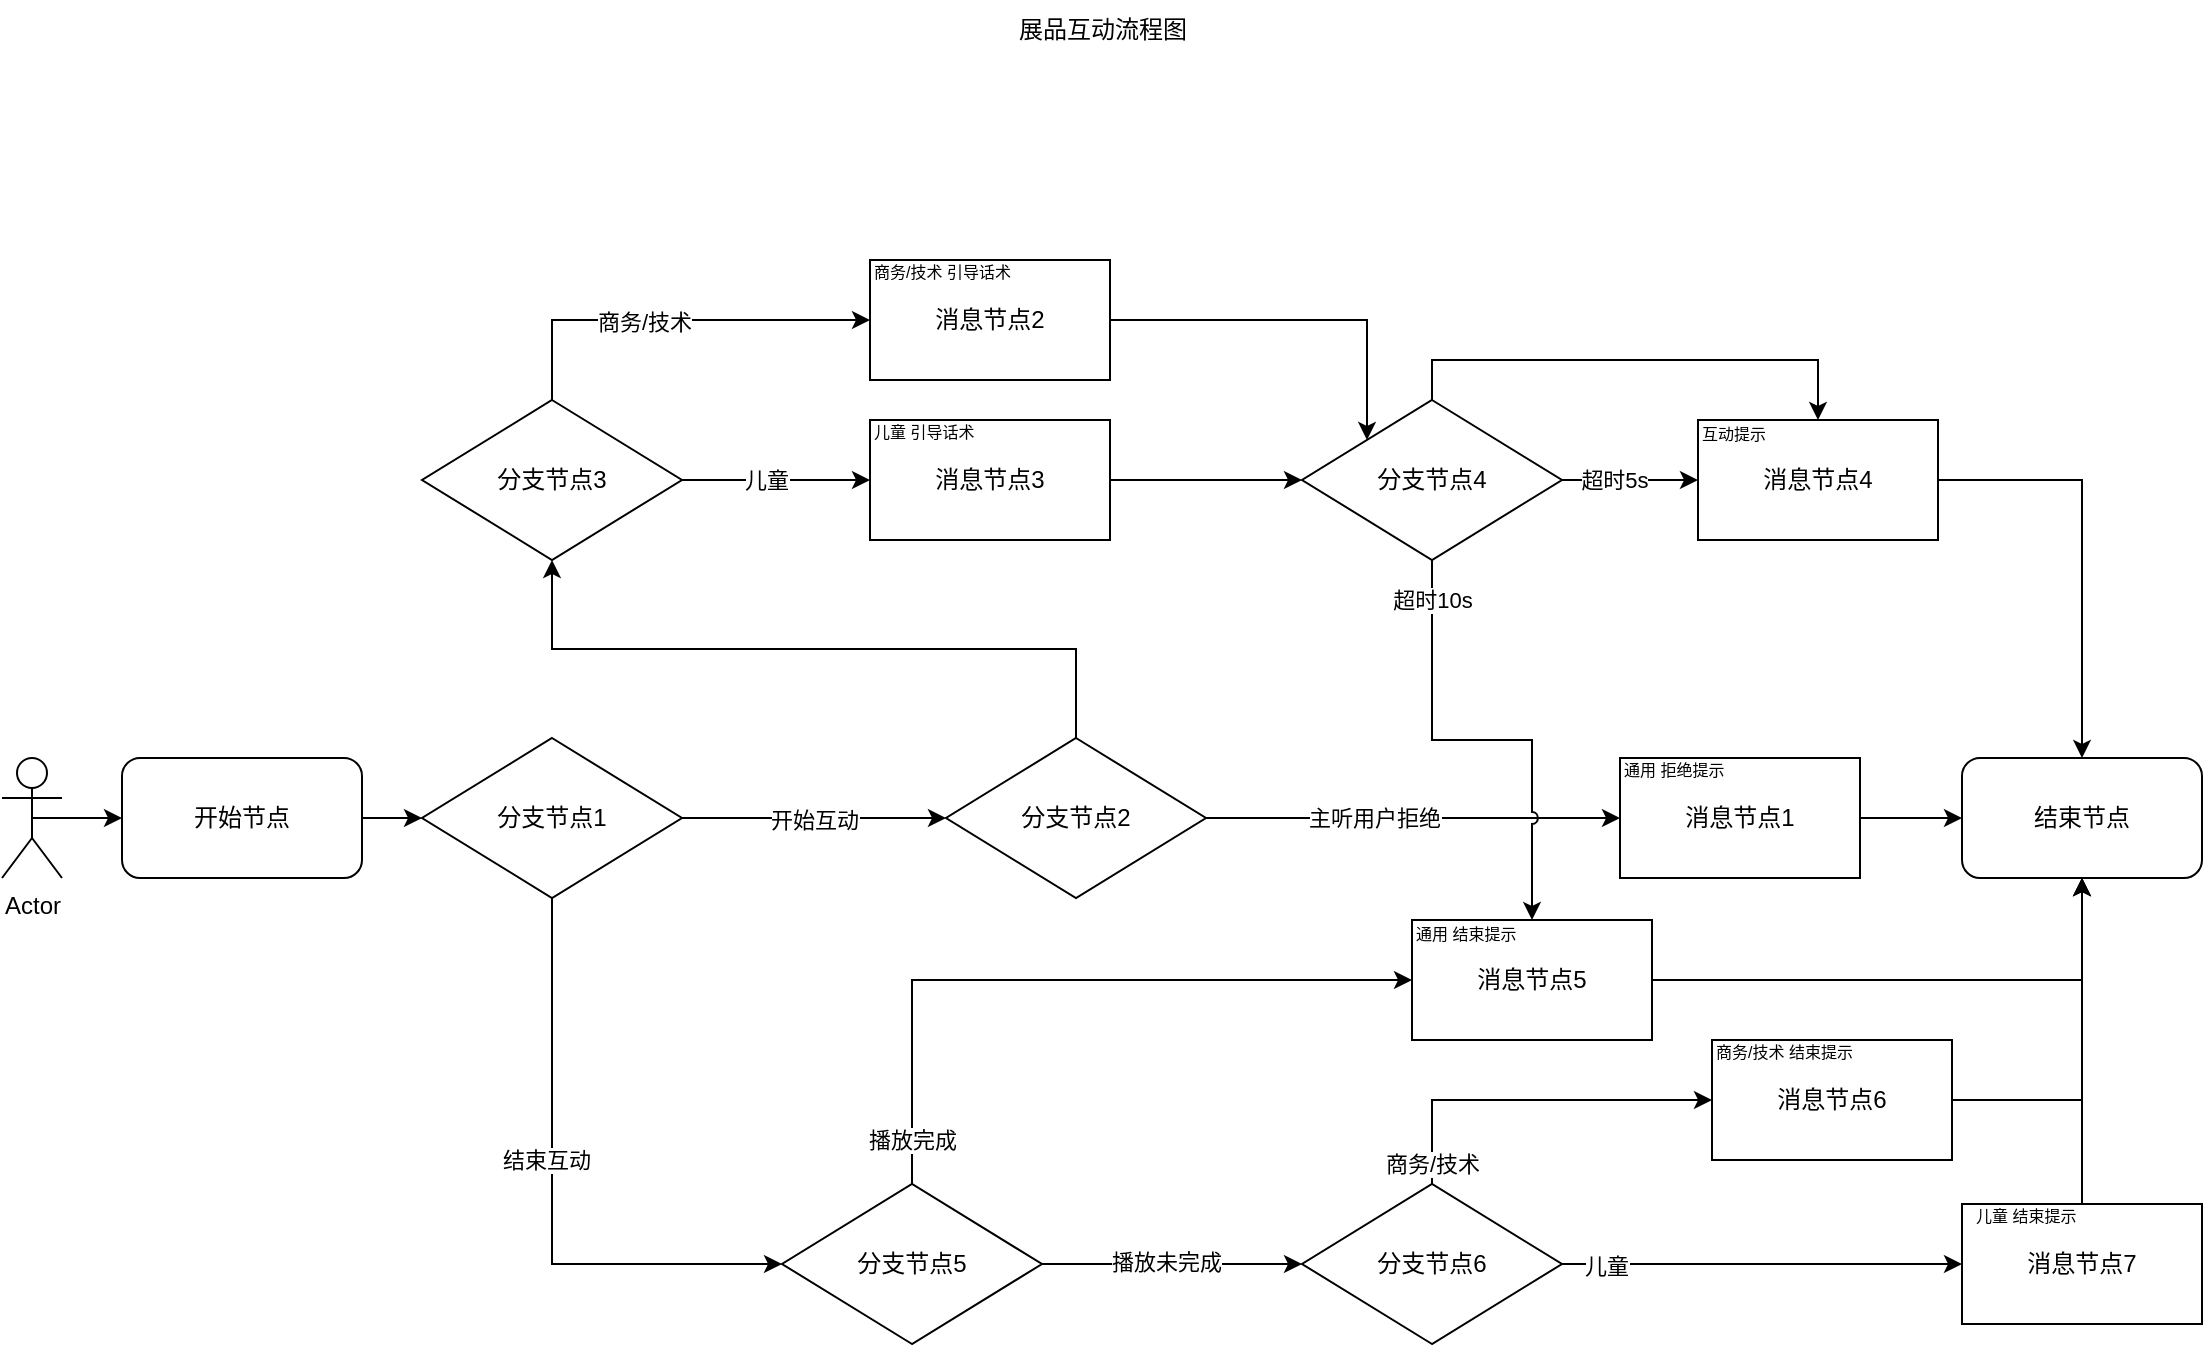 <mxfile version="26.0.5">
  <diagram name="第 1 页" id="XqIgpjNL912tUWsm86NY">
    <mxGraphModel dx="1163" dy="818" grid="1" gridSize="10" guides="1" tooltips="1" connect="1" arrows="1" fold="1" page="1" pageScale="1" pageWidth="1169" pageHeight="827" background="none" math="0" shadow="0">
      <root>
        <mxCell id="0" />
        <mxCell id="1" parent="0" />
        <mxCell id="jOU-Sw_w10BAUPFyjZc6-11" style="edgeStyle=orthogonalEdgeStyle;rounded=0;orthogonalLoop=1;jettySize=auto;html=1;exitX=0.5;exitY=0.5;exitDx=0;exitDy=0;exitPerimeter=0;" parent="1" source="jOU-Sw_w10BAUPFyjZc6-1" target="jOU-Sw_w10BAUPFyjZc6-2" edge="1">
          <mxGeometry relative="1" as="geometry" />
        </mxCell>
        <mxCell id="jOU-Sw_w10BAUPFyjZc6-1" value="Actor" style="shape=umlActor;verticalLabelPosition=bottom;verticalAlign=top;html=1;outlineConnect=0;" parent="1" vertex="1">
          <mxGeometry x="34" y="379" width="30" height="60" as="geometry" />
        </mxCell>
        <mxCell id="jOU-Sw_w10BAUPFyjZc6-4" style="edgeStyle=orthogonalEdgeStyle;rounded=0;orthogonalLoop=1;jettySize=auto;html=1;exitX=1;exitY=0.5;exitDx=0;exitDy=0;entryX=0;entryY=0.5;entryDx=0;entryDy=0;" parent="1" source="jOU-Sw_w10BAUPFyjZc6-2" target="jOU-Sw_w10BAUPFyjZc6-16" edge="1">
          <mxGeometry relative="1" as="geometry">
            <mxPoint x="304" y="409" as="targetPoint" />
          </mxGeometry>
        </mxCell>
        <mxCell id="jOU-Sw_w10BAUPFyjZc6-2" value="开始节点" style="rounded=1;whiteSpace=wrap;html=1;" parent="1" vertex="1">
          <mxGeometry x="94" y="379" width="120" height="60" as="geometry" />
        </mxCell>
        <mxCell id="jOU-Sw_w10BAUPFyjZc6-6" style="edgeStyle=orthogonalEdgeStyle;rounded=0;orthogonalLoop=1;jettySize=auto;html=1;exitX=1;exitY=0.5;exitDx=0;exitDy=0;entryX=0;entryY=0.5;entryDx=0;entryDy=0;" parent="1" source="jOU-Sw_w10BAUPFyjZc6-16" target="jOU-Sw_w10BAUPFyjZc6-15" edge="1">
          <mxGeometry relative="1" as="geometry">
            <mxPoint x="364" y="379" as="sourcePoint" />
            <mxPoint x="484" y="319" as="targetPoint" />
          </mxGeometry>
        </mxCell>
        <mxCell id="jOU-Sw_w10BAUPFyjZc6-19" value="开始互动" style="edgeLabel;html=1;align=center;verticalAlign=middle;resizable=0;points=[];" parent="jOU-Sw_w10BAUPFyjZc6-6" vertex="1" connectable="0">
          <mxGeometry x="-0.005" y="-1" relative="1" as="geometry">
            <mxPoint as="offset" />
          </mxGeometry>
        </mxCell>
        <mxCell id="jOU-Sw_w10BAUPFyjZc6-13" style="edgeStyle=orthogonalEdgeStyle;rounded=0;orthogonalLoop=1;jettySize=auto;html=1;exitX=0.5;exitY=0;exitDx=0;exitDy=0;entryX=0.5;entryY=1;entryDx=0;entryDy=0;" parent="1" source="jOU-Sw_w10BAUPFyjZc6-15" target="jOU-Sw_w10BAUPFyjZc6-55" edge="1">
          <mxGeometry relative="1" as="geometry">
            <mxPoint x="544" y="289" as="sourcePoint" />
            <mxPoint x="390" y="290" as="targetPoint" />
          </mxGeometry>
        </mxCell>
        <mxCell id="jOU-Sw_w10BAUPFyjZc6-14" value="结束节点" style="rounded=1;whiteSpace=wrap;html=1;" parent="1" vertex="1">
          <mxGeometry x="1014" y="379" width="120" height="60" as="geometry" />
        </mxCell>
        <mxCell id="jOU-Sw_w10BAUPFyjZc6-26" style="edgeStyle=orthogonalEdgeStyle;rounded=0;orthogonalLoop=1;jettySize=auto;html=1;exitX=1;exitY=0.5;exitDx=0;exitDy=0;entryX=0;entryY=0.5;entryDx=0;entryDy=0;jumpStyle=arc;" parent="1" source="jOU-Sw_w10BAUPFyjZc6-15" target="ggawzRl99f0782iFgvYf-14" edge="1">
          <mxGeometry relative="1" as="geometry">
            <mxPoint x="779" y="409" as="targetPoint" />
          </mxGeometry>
        </mxCell>
        <mxCell id="jOU-Sw_w10BAUPFyjZc6-28" value="主听用户拒绝" style="edgeLabel;html=1;align=center;verticalAlign=middle;resizable=0;points=[];" parent="jOU-Sw_w10BAUPFyjZc6-26" vertex="1" connectable="0">
          <mxGeometry x="0.106" y="-3" relative="1" as="geometry">
            <mxPoint x="-31" y="-3" as="offset" />
          </mxGeometry>
        </mxCell>
        <mxCell id="jOU-Sw_w10BAUPFyjZc6-15" value="分支节点2" style="rhombus;whiteSpace=wrap;html=1;" parent="1" vertex="1">
          <mxGeometry x="506" y="369" width="130" height="80" as="geometry" />
        </mxCell>
        <mxCell id="jOU-Sw_w10BAUPFyjZc6-18" style="edgeStyle=orthogonalEdgeStyle;rounded=0;orthogonalLoop=1;jettySize=auto;html=1;exitX=0.5;exitY=1;exitDx=0;exitDy=0;entryX=1;entryY=0.5;entryDx=0;entryDy=0;" parent="1" source="jOU-Sw_w10BAUPFyjZc6-16" target="jOU-Sw_w10BAUPFyjZc6-17" edge="1">
          <mxGeometry relative="1" as="geometry" />
        </mxCell>
        <mxCell id="jOU-Sw_w10BAUPFyjZc6-20" value="结束互动" style="edgeLabel;html=1;align=center;verticalAlign=middle;resizable=0;points=[];" parent="jOU-Sw_w10BAUPFyjZc6-18" vertex="1" connectable="0">
          <mxGeometry x="-0.12" y="-3" relative="1" as="geometry">
            <mxPoint as="offset" />
          </mxGeometry>
        </mxCell>
        <mxCell id="jOU-Sw_w10BAUPFyjZc6-16" value="分支节点1" style="rhombus;whiteSpace=wrap;html=1;" parent="1" vertex="1">
          <mxGeometry x="244" y="369" width="130" height="80" as="geometry" />
        </mxCell>
        <mxCell id="jOU-Sw_w10BAUPFyjZc6-45" style="edgeStyle=orthogonalEdgeStyle;rounded=0;orthogonalLoop=1;jettySize=auto;html=1;exitX=0;exitY=0.5;exitDx=0;exitDy=0;" parent="1" source="jOU-Sw_w10BAUPFyjZc6-17" target="jOU-Sw_w10BAUPFyjZc6-44" edge="1">
          <mxGeometry relative="1" as="geometry" />
        </mxCell>
        <mxCell id="jOU-Sw_w10BAUPFyjZc6-50" value="播放未完成" style="edgeLabel;html=1;align=center;verticalAlign=middle;resizable=0;points=[];" parent="jOU-Sw_w10BAUPFyjZc6-45" vertex="1" connectable="0">
          <mxGeometry x="-0.044" y="1" relative="1" as="geometry">
            <mxPoint as="offset" />
          </mxGeometry>
        </mxCell>
        <mxCell id="ggawzRl99f0782iFgvYf-10" style="edgeStyle=orthogonalEdgeStyle;rounded=0;orthogonalLoop=1;jettySize=auto;html=1;exitX=0.5;exitY=1;exitDx=0;exitDy=0;entryX=0;entryY=0.5;entryDx=0;entryDy=0;" parent="1" source="jOU-Sw_w10BAUPFyjZc6-17" target="ggawzRl99f0782iFgvYf-8" edge="1">
          <mxGeometry relative="1" as="geometry" />
        </mxCell>
        <mxCell id="ggawzRl99f0782iFgvYf-17" value="播放完成" style="edgeLabel;html=1;align=center;verticalAlign=middle;resizable=0;points=[];" parent="ggawzRl99f0782iFgvYf-10" vertex="1" connectable="0">
          <mxGeometry x="-0.876" relative="1" as="geometry">
            <mxPoint as="offset" />
          </mxGeometry>
        </mxCell>
        <mxCell id="jOU-Sw_w10BAUPFyjZc6-17" value="分支节点5" style="rhombus;whiteSpace=wrap;html=1;direction=west;" parent="1" vertex="1">
          <mxGeometry x="424" y="592" width="130" height="80" as="geometry" />
        </mxCell>
        <mxCell id="jOU-Sw_w10BAUPFyjZc6-37" style="edgeStyle=orthogonalEdgeStyle;rounded=0;orthogonalLoop=1;jettySize=auto;html=1;exitX=1;exitY=0.5;exitDx=0;exitDy=0;entryX=0;entryY=0.5;entryDx=0;entryDy=0;" parent="1" source="jOU-Sw_w10BAUPFyjZc6-21" target="jOU-Sw_w10BAUPFyjZc6-65" edge="1">
          <mxGeometry relative="1" as="geometry">
            <mxPoint x="954" y="250" as="targetPoint" />
          </mxGeometry>
        </mxCell>
        <mxCell id="jOU-Sw_w10BAUPFyjZc6-41" value="超时5s" style="edgeLabel;html=1;align=center;verticalAlign=middle;resizable=0;points=[];" parent="jOU-Sw_w10BAUPFyjZc6-37" vertex="1" connectable="0">
          <mxGeometry x="-0.661" y="1" relative="1" as="geometry">
            <mxPoint x="14" y="1" as="offset" />
          </mxGeometry>
        </mxCell>
        <mxCell id="jOU-Sw_w10BAUPFyjZc6-38" style="edgeStyle=orthogonalEdgeStyle;rounded=0;orthogonalLoop=1;jettySize=auto;html=1;exitX=0.5;exitY=1;exitDx=0;exitDy=0;entryX=0.5;entryY=0;entryDx=0;entryDy=0;jumpStyle=arc;" parent="1" source="jOU-Sw_w10BAUPFyjZc6-21" target="ggawzRl99f0782iFgvYf-8" edge="1">
          <mxGeometry relative="1" as="geometry">
            <mxPoint x="830" y="320" as="targetPoint" />
          </mxGeometry>
        </mxCell>
        <mxCell id="jOU-Sw_w10BAUPFyjZc6-39" style="edgeStyle=orthogonalEdgeStyle;rounded=0;orthogonalLoop=1;jettySize=auto;html=1;exitX=0.5;exitY=0;exitDx=0;exitDy=0;entryX=0.5;entryY=0;entryDx=0;entryDy=0;" parent="1" source="jOU-Sw_w10BAUPFyjZc6-21" target="jOU-Sw_w10BAUPFyjZc6-65" edge="1">
          <mxGeometry relative="1" as="geometry">
            <mxPoint x="1060" y="180" as="targetPoint" />
            <mxPoint x="779" y="190" as="sourcePoint" />
          </mxGeometry>
        </mxCell>
        <mxCell id="jOU-Sw_w10BAUPFyjZc6-40" value="超时10s" style="edgeLabel;html=1;align=center;verticalAlign=middle;resizable=0;points=[];" parent="jOU-Sw_w10BAUPFyjZc6-39" vertex="1" connectable="0">
          <mxGeometry x="-0.451" y="1" relative="1" as="geometry">
            <mxPoint x="-47" y="121" as="offset" />
          </mxGeometry>
        </mxCell>
        <mxCell id="jOU-Sw_w10BAUPFyjZc6-21" value="分支节点4" style="rhombus;whiteSpace=wrap;html=1;" parent="1" vertex="1">
          <mxGeometry x="684" y="200" width="130" height="80" as="geometry" />
        </mxCell>
        <mxCell id="jOU-Sw_w10BAUPFyjZc6-47" style="edgeStyle=orthogonalEdgeStyle;rounded=0;orthogonalLoop=1;jettySize=auto;html=1;exitX=0;exitY=0.5;exitDx=0;exitDy=0;entryX=0;entryY=0.5;entryDx=0;entryDy=0;" parent="1" source="jOU-Sw_w10BAUPFyjZc6-44" target="ggawzRl99f0782iFgvYf-4" edge="1">
          <mxGeometry relative="1" as="geometry">
            <mxPoint x="939" y="630" as="targetPoint" />
          </mxGeometry>
        </mxCell>
        <mxCell id="jOU-Sw_w10BAUPFyjZc6-53" value="儿童" style="edgeLabel;html=1;align=center;verticalAlign=middle;resizable=0;points=[];" parent="jOU-Sw_w10BAUPFyjZc6-47" vertex="1" connectable="0">
          <mxGeometry x="-0.778" y="-1" relative="1" as="geometry">
            <mxPoint as="offset" />
          </mxGeometry>
        </mxCell>
        <mxCell id="jOU-Sw_w10BAUPFyjZc6-70" style="edgeStyle=orthogonalEdgeStyle;rounded=0;orthogonalLoop=1;jettySize=auto;html=1;exitX=0.5;exitY=1;exitDx=0;exitDy=0;entryX=0;entryY=0.5;entryDx=0;entryDy=0;" parent="1" source="jOU-Sw_w10BAUPFyjZc6-44" target="ggawzRl99f0782iFgvYf-3" edge="1">
          <mxGeometry relative="1" as="geometry">
            <mxPoint x="859" y="490" as="targetPoint" />
          </mxGeometry>
        </mxCell>
        <mxCell id="ggawzRl99f0782iFgvYf-2" value="商务/技术" style="edgeLabel;html=1;align=center;verticalAlign=middle;resizable=0;points=[];" parent="jOU-Sw_w10BAUPFyjZc6-70" vertex="1" connectable="0">
          <mxGeometry x="-0.89" relative="1" as="geometry">
            <mxPoint as="offset" />
          </mxGeometry>
        </mxCell>
        <mxCell id="jOU-Sw_w10BAUPFyjZc6-44" value="分支节点6" style="rhombus;whiteSpace=wrap;html=1;direction=west;" parent="1" vertex="1">
          <mxGeometry x="684" y="592" width="130" height="80" as="geometry" />
        </mxCell>
        <mxCell id="jOU-Sw_w10BAUPFyjZc6-54" value="展品互动流程图" style="text;html=1;align=center;verticalAlign=middle;whiteSpace=wrap;rounded=0;" parent="1" vertex="1">
          <mxGeometry x="497" width="175" height="30" as="geometry" />
        </mxCell>
        <mxCell id="jOU-Sw_w10BAUPFyjZc6-71" style="edgeStyle=orthogonalEdgeStyle;rounded=0;orthogonalLoop=1;jettySize=auto;html=1;exitX=1;exitY=0.5;exitDx=0;exitDy=0;entryX=0;entryY=0.5;entryDx=0;entryDy=0;" parent="1" source="jOU-Sw_w10BAUPFyjZc6-55" target="jOU-Sw_w10BAUPFyjZc6-60" edge="1">
          <mxGeometry relative="1" as="geometry" />
        </mxCell>
        <mxCell id="jOU-Sw_w10BAUPFyjZc6-73" value="儿童" style="edgeLabel;html=1;align=center;verticalAlign=middle;resizable=0;points=[];" parent="jOU-Sw_w10BAUPFyjZc6-71" vertex="1" connectable="0">
          <mxGeometry x="-0.122" relative="1" as="geometry">
            <mxPoint as="offset" />
          </mxGeometry>
        </mxCell>
        <mxCell id="jOU-Sw_w10BAUPFyjZc6-55" value="分支节点3" style="rhombus;whiteSpace=wrap;html=1;" parent="1" vertex="1">
          <mxGeometry x="244" y="200" width="130" height="80" as="geometry" />
        </mxCell>
        <mxCell id="jOU-Sw_w10BAUPFyjZc6-57" style="edgeStyle=orthogonalEdgeStyle;rounded=0;orthogonalLoop=1;jettySize=auto;html=1;exitX=0.5;exitY=0;exitDx=0;exitDy=0;entryX=0;entryY=0.5;entryDx=0;entryDy=0;" parent="1" source="jOU-Sw_w10BAUPFyjZc6-55" target="jOU-Sw_w10BAUPFyjZc6-59" edge="1">
          <mxGeometry relative="1" as="geometry">
            <mxPoint x="381" y="150" as="targetPoint" />
          </mxGeometry>
        </mxCell>
        <mxCell id="jOU-Sw_w10BAUPFyjZc6-72" value="商务/技术" style="edgeLabel;html=1;align=center;verticalAlign=middle;resizable=0;points=[];" parent="jOU-Sw_w10BAUPFyjZc6-57" vertex="1" connectable="0">
          <mxGeometry x="-0.136" y="-1" relative="1" as="geometry">
            <mxPoint as="offset" />
          </mxGeometry>
        </mxCell>
        <mxCell id="jOU-Sw_w10BAUPFyjZc6-62" style="edgeStyle=orthogonalEdgeStyle;rounded=0;orthogonalLoop=1;jettySize=auto;html=1;exitX=1;exitY=0.5;exitDx=0;exitDy=0;entryX=0;entryY=0;entryDx=0;entryDy=0;" parent="1" source="jOU-Sw_w10BAUPFyjZc6-59" target="jOU-Sw_w10BAUPFyjZc6-21" edge="1">
          <mxGeometry relative="1" as="geometry">
            <mxPoint x="679" y="259" as="targetPoint" />
          </mxGeometry>
        </mxCell>
        <mxCell id="jOU-Sw_w10BAUPFyjZc6-59" value="消息节点2" style="rounded=0;whiteSpace=wrap;html=1;" parent="1" vertex="1">
          <mxGeometry x="468" y="130" width="120" height="60" as="geometry" />
        </mxCell>
        <mxCell id="jOU-Sw_w10BAUPFyjZc6-63" style="edgeStyle=orthogonalEdgeStyle;rounded=0;orthogonalLoop=1;jettySize=auto;html=1;exitX=1;exitY=0.5;exitDx=0;exitDy=0;" parent="1" source="jOU-Sw_w10BAUPFyjZc6-60" target="jOU-Sw_w10BAUPFyjZc6-21" edge="1">
          <mxGeometry relative="1" as="geometry" />
        </mxCell>
        <mxCell id="jOU-Sw_w10BAUPFyjZc6-60" value="消息节点3" style="rounded=0;whiteSpace=wrap;html=1;" parent="1" vertex="1">
          <mxGeometry x="468" y="210" width="120" height="60" as="geometry" />
        </mxCell>
        <mxCell id="jOU-Sw_w10BAUPFyjZc6-68" style="edgeStyle=orthogonalEdgeStyle;rounded=0;orthogonalLoop=1;jettySize=auto;html=1;exitX=1;exitY=0.5;exitDx=0;exitDy=0;entryX=0.5;entryY=0;entryDx=0;entryDy=0;" parent="1" source="jOU-Sw_w10BAUPFyjZc6-65" target="jOU-Sw_w10BAUPFyjZc6-14" edge="1">
          <mxGeometry relative="1" as="geometry">
            <mxPoint x="1154" y="270" as="targetPoint" />
          </mxGeometry>
        </mxCell>
        <mxCell id="jOU-Sw_w10BAUPFyjZc6-65" value="消息节点4" style="rounded=0;whiteSpace=wrap;html=1;" parent="1" vertex="1">
          <mxGeometry x="882" y="210" width="120" height="60" as="geometry" />
        </mxCell>
        <mxCell id="ggawzRl99f0782iFgvYf-12" style="edgeStyle=orthogonalEdgeStyle;rounded=0;orthogonalLoop=1;jettySize=auto;html=1;exitX=1;exitY=0.5;exitDx=0;exitDy=0;entryX=0.5;entryY=1;entryDx=0;entryDy=0;" parent="1" source="ggawzRl99f0782iFgvYf-3" target="jOU-Sw_w10BAUPFyjZc6-14" edge="1">
          <mxGeometry relative="1" as="geometry">
            <mxPoint x="1119" y="480" as="targetPoint" />
          </mxGeometry>
        </mxCell>
        <mxCell id="ggawzRl99f0782iFgvYf-3" value="消息节点6" style="rounded=0;whiteSpace=wrap;html=1;" parent="1" vertex="1">
          <mxGeometry x="889" y="520" width="120" height="60" as="geometry" />
        </mxCell>
        <mxCell id="ggawzRl99f0782iFgvYf-4" value="消息节点7" style="rounded=0;whiteSpace=wrap;html=1;" parent="1" vertex="1">
          <mxGeometry x="1014" y="602" width="120" height="60" as="geometry" />
        </mxCell>
        <mxCell id="ggawzRl99f0782iFgvYf-6" value="&lt;span style=&quot;font-size: 8px;&quot;&gt;商务/技术 结束提示&lt;/span&gt;" style="text;html=1;align=left;verticalAlign=middle;whiteSpace=wrap;rounded=0;" parent="1" vertex="1">
          <mxGeometry x="889" y="520" width="80" height="10" as="geometry" />
        </mxCell>
        <mxCell id="ggawzRl99f0782iFgvYf-13" style="edgeStyle=orthogonalEdgeStyle;rounded=0;orthogonalLoop=1;jettySize=auto;html=1;entryX=0.5;entryY=1;entryDx=0;entryDy=0;exitX=0.5;exitY=0;exitDx=0;exitDy=0;" parent="1" source="ggawzRl99f0782iFgvYf-4" target="jOU-Sw_w10BAUPFyjZc6-14" edge="1">
          <mxGeometry relative="1" as="geometry">
            <mxPoint x="1139" y="580" as="sourcePoint" />
          </mxGeometry>
        </mxCell>
        <mxCell id="ggawzRl99f0782iFgvYf-7" value="&lt;span style=&quot;font-size: 8px;&quot;&gt;儿童 结束提示&lt;/span&gt;" style="text;html=1;align=left;verticalAlign=middle;whiteSpace=wrap;rounded=0;" parent="1" vertex="1">
          <mxGeometry x="1019" y="602" width="80" height="10" as="geometry" />
        </mxCell>
        <mxCell id="ggawzRl99f0782iFgvYf-11" style="edgeStyle=orthogonalEdgeStyle;rounded=0;orthogonalLoop=1;jettySize=auto;html=1;exitX=1;exitY=0.5;exitDx=0;exitDy=0;entryX=0.5;entryY=1;entryDx=0;entryDy=0;" parent="1" source="ggawzRl99f0782iFgvYf-8" target="jOU-Sw_w10BAUPFyjZc6-14" edge="1">
          <mxGeometry relative="1" as="geometry" />
        </mxCell>
        <mxCell id="ggawzRl99f0782iFgvYf-8" value="消息节点5" style="rounded=0;whiteSpace=wrap;html=1;" parent="1" vertex="1">
          <mxGeometry x="739" y="460" width="120" height="60" as="geometry" />
        </mxCell>
        <mxCell id="ggawzRl99f0782iFgvYf-9" value="&lt;span style=&quot;font-size: 8px;&quot;&gt;通用 结束提示&lt;/span&gt;" style="text;html=1;align=left;verticalAlign=middle;whiteSpace=wrap;rounded=0;" parent="1" vertex="1">
          <mxGeometry x="739" y="461" width="80" height="10" as="geometry" />
        </mxCell>
        <mxCell id="ggawzRl99f0782iFgvYf-16" style="edgeStyle=orthogonalEdgeStyle;rounded=0;orthogonalLoop=1;jettySize=auto;html=1;exitX=1;exitY=0.5;exitDx=0;exitDy=0;" parent="1" source="ggawzRl99f0782iFgvYf-14" target="jOU-Sw_w10BAUPFyjZc6-14" edge="1">
          <mxGeometry relative="1" as="geometry" />
        </mxCell>
        <mxCell id="ggawzRl99f0782iFgvYf-14" value="消息节点1" style="rounded=0;whiteSpace=wrap;html=1;" parent="1" vertex="1">
          <mxGeometry x="843" y="379" width="120" height="60" as="geometry" />
        </mxCell>
        <mxCell id="ggawzRl99f0782iFgvYf-15" value="&lt;span style=&quot;font-size: 8px;&quot;&gt;通用 拒绝提示&lt;/span&gt;" style="text;html=1;align=left;verticalAlign=middle;whiteSpace=wrap;rounded=0;" parent="1" vertex="1">
          <mxGeometry x="843" y="379" width="80" height="10" as="geometry" />
        </mxCell>
        <mxCell id="ggawzRl99f0782iFgvYf-18" value="&lt;span style=&quot;font-size: 8px;&quot;&gt;商务/技术 引导话术&lt;/span&gt;" style="text;html=1;align=left;verticalAlign=middle;whiteSpace=wrap;rounded=0;" parent="1" vertex="1">
          <mxGeometry x="468" y="130" width="80" height="10" as="geometry" />
        </mxCell>
        <mxCell id="ggawzRl99f0782iFgvYf-19" value="&lt;span style=&quot;font-size: 8px;&quot;&gt;儿童 引导话术&lt;/span&gt;" style="text;html=1;align=left;verticalAlign=middle;whiteSpace=wrap;rounded=0;" parent="1" vertex="1">
          <mxGeometry x="468" y="210" width="80" height="10" as="geometry" />
        </mxCell>
        <mxCell id="ggawzRl99f0782iFgvYf-21" value="&lt;span style=&quot;font-size: 8px;&quot;&gt;互动提示&lt;/span&gt;" style="text;html=1;align=left;verticalAlign=middle;whiteSpace=wrap;rounded=0;" parent="1" vertex="1">
          <mxGeometry x="882" y="211" width="80" height="10" as="geometry" />
        </mxCell>
      </root>
    </mxGraphModel>
  </diagram>
</mxfile>

